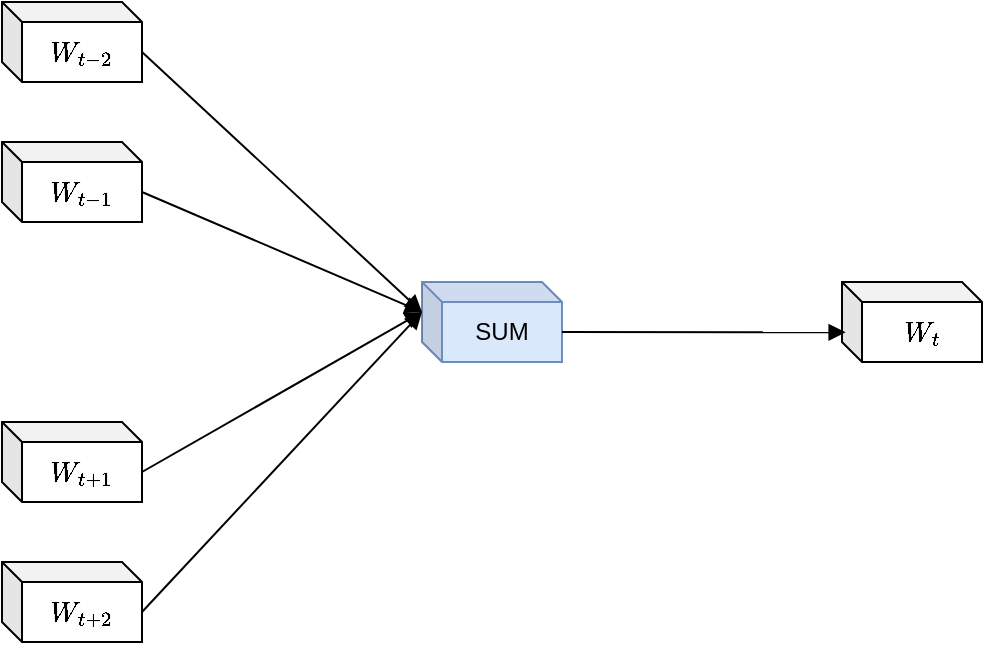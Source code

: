 <mxfile version="26.0.11">
  <diagram name="第 1 页" id="m1aWo5boRgaScrbksMZL">
    <mxGraphModel dx="658" dy="430" grid="1" gridSize="10" guides="1" tooltips="1" connect="1" arrows="1" fold="1" page="1" pageScale="1" pageWidth="827" pageHeight="1169" math="1" shadow="0">
      <root>
        <mxCell id="0" />
        <mxCell id="1" parent="0" />
        <mxCell id="Wfq07vaS3QpHIXOTxXQo-4" value="$$W_{t-2}$$" style="shape=cube;whiteSpace=wrap;html=1;boundedLbl=1;backgroundOutline=1;darkOpacity=0.05;darkOpacity2=0.1;size=10;" vertex="1" parent="1">
          <mxGeometry x="100" y="140" width="70" height="40" as="geometry" />
        </mxCell>
        <mxCell id="Wfq07vaS3QpHIXOTxXQo-5" value="$$W_{t-1}$$" style="shape=cube;whiteSpace=wrap;html=1;boundedLbl=1;backgroundOutline=1;darkOpacity=0.05;darkOpacity2=0.1;size=10;" vertex="1" parent="1">
          <mxGeometry x="100" y="210" width="70" height="40" as="geometry" />
        </mxCell>
        <mxCell id="Wfq07vaS3QpHIXOTxXQo-7" value="$$W_{t+1}$$" style="shape=cube;whiteSpace=wrap;html=1;boundedLbl=1;backgroundOutline=1;darkOpacity=0.05;darkOpacity2=0.1;size=10;" vertex="1" parent="1">
          <mxGeometry x="100" y="350" width="70" height="40" as="geometry" />
        </mxCell>
        <mxCell id="Wfq07vaS3QpHIXOTxXQo-8" value="$$W_{t+2}$$" style="shape=cube;whiteSpace=wrap;html=1;boundedLbl=1;backgroundOutline=1;darkOpacity=0.05;darkOpacity2=0.1;size=10;" vertex="1" parent="1">
          <mxGeometry x="100" y="420" width="70" height="40" as="geometry" />
        </mxCell>
        <mxCell id="Wfq07vaS3QpHIXOTxXQo-9" value="SUM" style="shape=cube;whiteSpace=wrap;html=1;boundedLbl=1;backgroundOutline=1;darkOpacity=0.05;darkOpacity2=0.1;size=10;fillColor=#dae8fc;strokeColor=#6c8ebf;" vertex="1" parent="1">
          <mxGeometry x="310" y="280" width="70" height="40" as="geometry" />
        </mxCell>
        <mxCell id="Wfq07vaS3QpHIXOTxXQo-10" value="$$W_t$$" style="shape=cube;whiteSpace=wrap;html=1;boundedLbl=1;backgroundOutline=1;darkOpacity=0.05;darkOpacity2=0.1;size=10;" vertex="1" parent="1">
          <mxGeometry x="520" y="280" width="70" height="40" as="geometry" />
        </mxCell>
        <mxCell id="Wfq07vaS3QpHIXOTxXQo-11" value="" style="endArrow=block;html=1;rounded=0;exitX=0;exitY=0;exitDx=70;exitDy=25;exitPerimeter=0;entryX=0;entryY=0;entryDx=0;entryDy=15;entryPerimeter=0;endFill=1;" edge="1" parent="1" source="Wfq07vaS3QpHIXOTxXQo-4" target="Wfq07vaS3QpHIXOTxXQo-9">
          <mxGeometry width="50" height="50" relative="1" as="geometry">
            <mxPoint x="260" y="160" as="sourcePoint" />
            <mxPoint x="310" y="110" as="targetPoint" />
          </mxGeometry>
        </mxCell>
        <mxCell id="Wfq07vaS3QpHIXOTxXQo-12" value="" style="endArrow=block;html=1;rounded=0;exitX=0;exitY=0;exitDx=70;exitDy=25;exitPerimeter=0;endFill=1;entryX=0;entryY=0;entryDx=0;entryDy=15;entryPerimeter=0;" edge="1" parent="1" source="Wfq07vaS3QpHIXOTxXQo-5" target="Wfq07vaS3QpHIXOTxXQo-9">
          <mxGeometry width="50" height="50" relative="1" as="geometry">
            <mxPoint x="180" y="175" as="sourcePoint" />
            <mxPoint x="280" y="330" as="targetPoint" />
          </mxGeometry>
        </mxCell>
        <mxCell id="Wfq07vaS3QpHIXOTxXQo-13" value="" style="endArrow=block;html=1;rounded=0;exitX=0;exitY=0;exitDx=70;exitDy=25;exitPerimeter=0;endFill=1;entryX=0;entryY=0;entryDx=0;entryDy=15;entryPerimeter=0;" edge="1" parent="1" source="Wfq07vaS3QpHIXOTxXQo-7" target="Wfq07vaS3QpHIXOTxXQo-9">
          <mxGeometry width="50" height="50" relative="1" as="geometry">
            <mxPoint x="180" y="245" as="sourcePoint" />
            <mxPoint x="320" y="305" as="targetPoint" />
          </mxGeometry>
        </mxCell>
        <mxCell id="Wfq07vaS3QpHIXOTxXQo-14" value="" style="endArrow=block;html=1;rounded=0;exitX=0;exitY=0;exitDx=70;exitDy=25;exitPerimeter=0;endFill=1;entryX=0;entryY=0;entryDx=0;entryDy=15;entryPerimeter=0;" edge="1" parent="1" source="Wfq07vaS3QpHIXOTxXQo-8" target="Wfq07vaS3QpHIXOTxXQo-9">
          <mxGeometry width="50" height="50" relative="1" as="geometry">
            <mxPoint x="180" y="385" as="sourcePoint" />
            <mxPoint x="320" y="305" as="targetPoint" />
          </mxGeometry>
        </mxCell>
        <mxCell id="Wfq07vaS3QpHIXOTxXQo-15" value="" style="endArrow=block;html=1;rounded=0;exitX=0;exitY=0;exitDx=70;exitDy=25;exitPerimeter=0;endFill=1;entryX=0.026;entryY=0.629;entryDx=0;entryDy=0;entryPerimeter=0;" edge="1" parent="1" source="Wfq07vaS3QpHIXOTxXQo-9" target="Wfq07vaS3QpHIXOTxXQo-10">
          <mxGeometry width="50" height="50" relative="1" as="geometry">
            <mxPoint x="180" y="455" as="sourcePoint" />
            <mxPoint x="320" y="305" as="targetPoint" />
          </mxGeometry>
        </mxCell>
      </root>
    </mxGraphModel>
  </diagram>
</mxfile>
